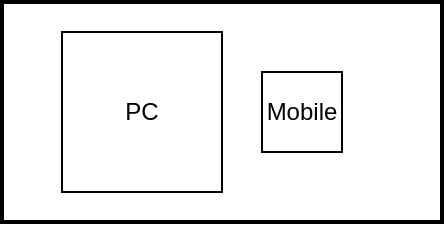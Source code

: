 <mxfile version="17.1.2" type="onedrive"><diagram id="i1jVS4py-QhgL1DetQP7" name="Page-1"><mxGraphModel grid="1" gridSize="10" guides="1" tooltips="1" connect="1" arrows="1" page="1" fold="1" pageScale="1" pageWidth="850" pageHeight="1100" math="0" shadow="0"><root><mxCell id="0"/><mxCell id="1" parent="0"/><mxCell id="tONeUhrFuLGNfh9l_KpL-1" value="" style="whiteSpace=wrap;html=1;aspect=fixed;" vertex="1" parent="1"><mxGeometry x="230" y="190" width="80" height="80" as="geometry"/></mxCell><mxCell id="tONeUhrFuLGNfh9l_KpL-2" value="Mobile" style="whiteSpace=wrap;html=1;aspect=fixed;" vertex="1" parent="1"><mxGeometry x="330" y="210" width="40" height="40" as="geometry"/></mxCell><mxCell id="tONeUhrFuLGNfh9l_KpL-3" value="PC" style="text;html=1;strokeColor=none;fillColor=none;align=center;verticalAlign=middle;whiteSpace=wrap;rounded=0;" vertex="1" parent="1"><mxGeometry x="240" y="215" width="60" height="30" as="geometry"/></mxCell><mxCell id="tONeUhrFuLGNfh9l_KpL-6" value="" style="rounded=0;whiteSpace=wrap;html=1;strokeWidth=2;gradientColor=none;fillColor=none;" vertex="1" parent="1"><mxGeometry x="200" y="175" width="220" height="110" as="geometry"/></mxCell></root></mxGraphModel></diagram></mxfile>